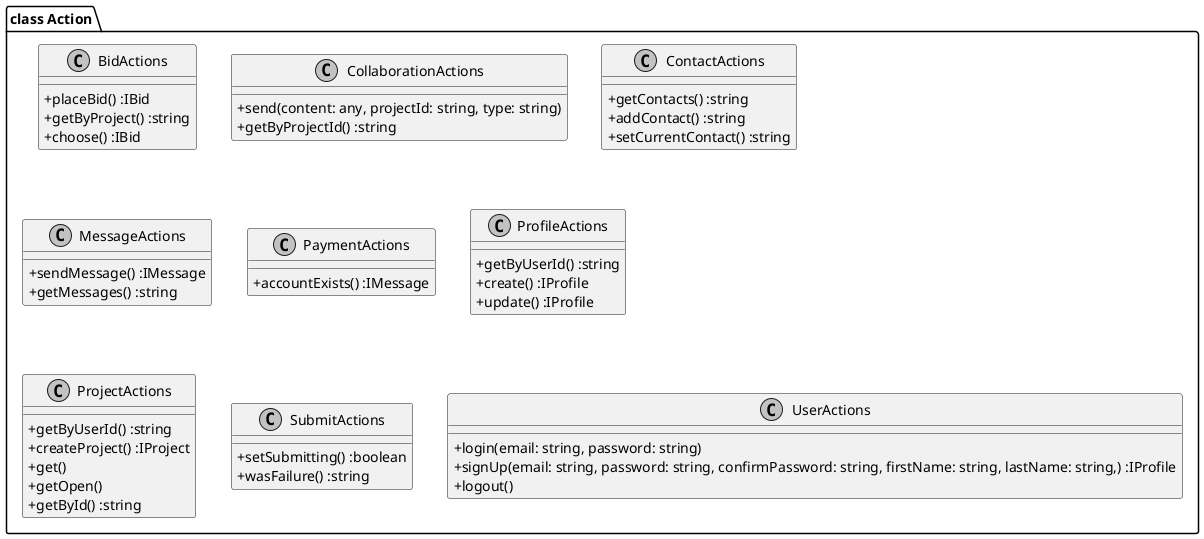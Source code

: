 @startuml

 skinparam monochrome true
 skinparam classAttributeIconSize 0
 top to bottom direction
package "class Action"{
  

class "BidActions" {
  + placeBid() :IBid
  + getByProject() :string
  + choose() :IBid
}

class "CollaborationActions" {
  + send(content: any, projectId: string, type: string) 
  + getByProjectId() :string
}

class "ContactActions" {
  + getContacts() :string
  + addContact() :string
  + setCurrentContact() :string
}


class "MessageActions" {
  + sendMessage() :IMessage
  + getMessages() :string
}

class "PaymentActions" {
  + accountExists() :IMessage
}


class "ProfileActions" {
  + getByUserId() :string
  + create() :IProfile
  + update() :IProfile
}

class "ProjectActions" {
  + getByUserId() :string
  + createProject() :IProject
  + get()
  + getOpen()
  + getById() :string
}
  
class "SubmitActions" {
  + setSubmitting() :boolean
  + wasFailure() :string
}
  
  
class "UserActions" {
  + login(email: string, password: string)
  + signUp(email: string, password: string, confirmPassword: string, firstName: string, lastName: string,) :IProfile
  + logout()
}
  
  
}


@enduml